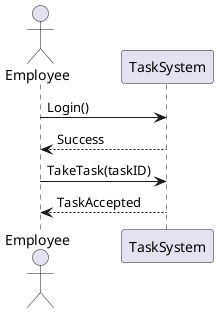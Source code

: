 
@startuml
actor Employee
participant TaskSystem

Employee -> TaskSystem: Login()
TaskSystem --> Employee: Success
Employee -> TaskSystem: TakeTask(taskID)
TaskSystem --> Employee: TaskAccepted
@enduml
